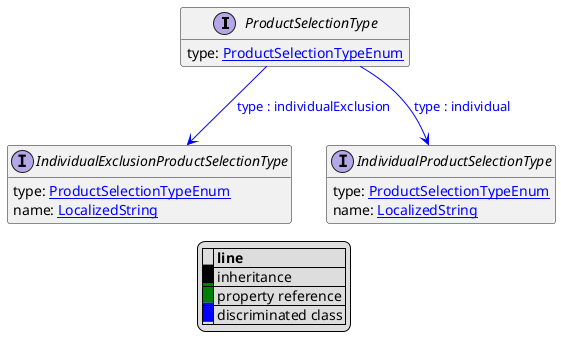 @startuml

hide empty fields
hide empty methods
legend
|= |= line |
|<back:black>   </back>| inheritance |
|<back:green>   </back>| property reference |
|<back:blue>   </back>| discriminated class |
endlegend
interface ProductSelectionType [[ProductSelectionType.svg]]  {
    type: [[ProductSelectionTypeEnum.svg ProductSelectionTypeEnum]]
}


interface IndividualExclusionProductSelectionType [[IndividualExclusionProductSelectionType.svg]]  {
    type: [[ProductSelectionTypeEnum.svg ProductSelectionTypeEnum]]
    name: [[LocalizedString.svg LocalizedString]]
}
interface IndividualProductSelectionType [[IndividualProductSelectionType.svg]]  {
    type: [[ProductSelectionTypeEnum.svg ProductSelectionTypeEnum]]
    name: [[LocalizedString.svg LocalizedString]]
}

ProductSelectionType --> IndividualExclusionProductSelectionType #blue;text:blue : "type : individualExclusion"
ProductSelectionType --> IndividualProductSelectionType #blue;text:blue : "type : individual"

@enduml
